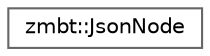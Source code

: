digraph "Graphical Class Hierarchy"
{
 // LATEX_PDF_SIZE
  bgcolor="transparent";
  edge [fontname=Helvetica,fontsize=10,labelfontname=Helvetica,labelfontsize=10];
  node [fontname=Helvetica,fontsize=10,shape=box,height=0.2,width=0.4];
  rankdir="LR";
  Node0 [id="Node000000",label="zmbt::JsonNode",height=0.2,width=0.4,color="grey40", fillcolor="white", style="filled",URL="$classzmbt_1_1JsonNode.html",tooltip="Mutator/accessor wrapper over shared JSON value."];
}
